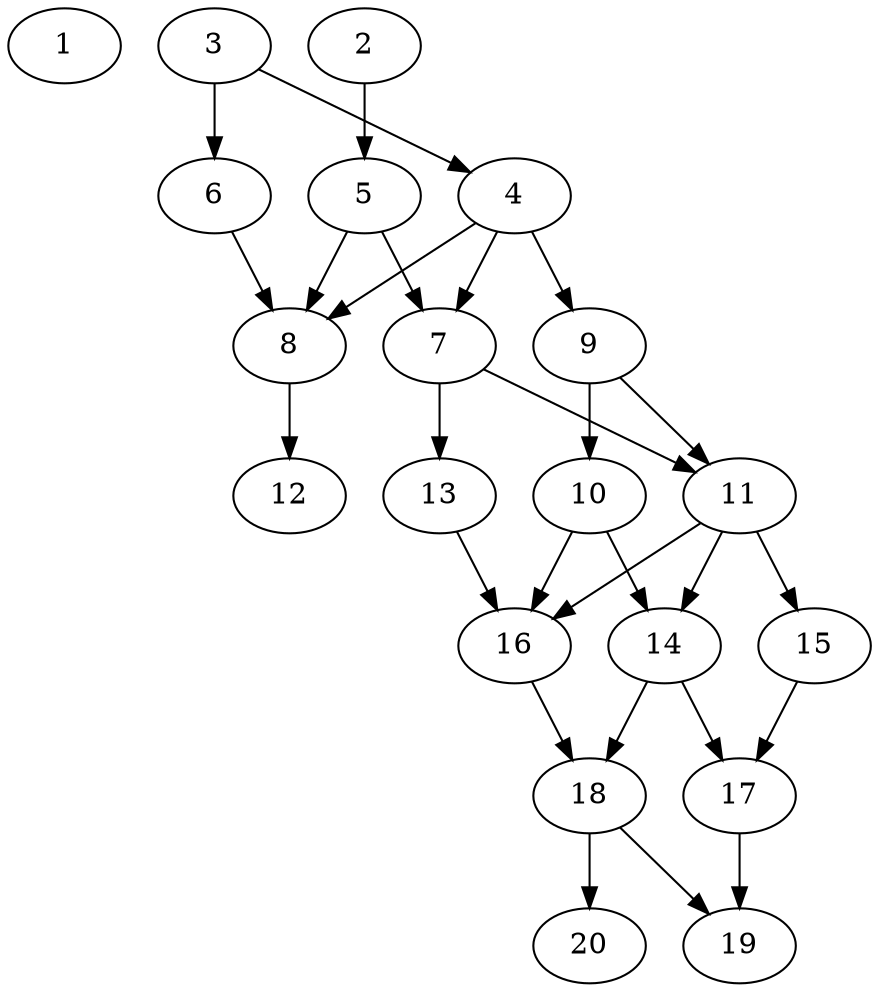// DAG automatically generated by daggen at Sat Jul 27 15:36:23 2019
// ./daggen --dot -n 20 --ccr 0.3 --fat 0.4 --regular 0.5 --density 0.7 --mindata 5242880 --maxdata 52428800 
digraph G {
  1 [size="82302293", alpha="0.12", expect_size="24690688"] 
  2 [size="122705920", alpha="0.09", expect_size="36811776"] 
  2 -> 5 [size ="36811776"]
  3 [size="66491733", alpha="0.15", expect_size="19947520"] 
  3 -> 4 [size ="19947520"]
  3 -> 6 [size ="19947520"]
  4 [size="93194240", alpha="0.02", expect_size="27958272"] 
  4 -> 7 [size ="27958272"]
  4 -> 8 [size ="27958272"]
  4 -> 9 [size ="27958272"]
  5 [size="77202773", alpha="0.12", expect_size="23160832"] 
  5 -> 7 [size ="23160832"]
  5 -> 8 [size ="23160832"]
  6 [size="86463147", alpha="0.16", expect_size="25938944"] 
  6 -> 8 [size ="25938944"]
  7 [size="143489707", alpha="0.03", expect_size="43046912"] 
  7 -> 11 [size ="43046912"]
  7 -> 13 [size ="43046912"]
  8 [size="43779413", alpha="0.05", expect_size="13133824"] 
  8 -> 12 [size ="13133824"]
  9 [size="155497813", alpha="0.18", expect_size="46649344"] 
  9 -> 10 [size ="46649344"]
  9 -> 11 [size ="46649344"]
  10 [size="154484053", alpha="0.02", expect_size="46345216"] 
  10 -> 14 [size ="46345216"]
  10 -> 16 [size ="46345216"]
  11 [size="60972373", alpha="0.16", expect_size="18291712"] 
  11 -> 14 [size ="18291712"]
  11 -> 15 [size ="18291712"]
  11 -> 16 [size ="18291712"]
  12 [size="154043733", alpha="0.05", expect_size="46213120"] 
  13 [size="66580480", alpha="0.06", expect_size="19974144"] 
  13 -> 16 [size ="19974144"]
  14 [size="28023467", alpha="0.05", expect_size="8407040"] 
  14 -> 17 [size ="8407040"]
  14 -> 18 [size ="8407040"]
  15 [size="47578453", alpha="0.11", expect_size="14273536"] 
  15 -> 17 [size ="14273536"]
  16 [size="143052800", alpha="0.16", expect_size="42915840"] 
  16 -> 18 [size ="42915840"]
  17 [size="114848427", alpha="0.01", expect_size="34454528"] 
  17 -> 19 [size ="34454528"]
  18 [size="138728107", alpha="0.10", expect_size="41618432"] 
  18 -> 19 [size ="41618432"]
  18 -> 20 [size ="41618432"]
  19 [size="21391360", alpha="0.11", expect_size="6417408"] 
  20 [size="166522880", alpha="0.06", expect_size="49956864"] 
}
